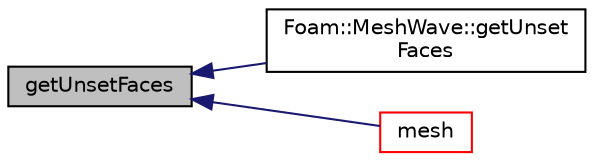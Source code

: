 digraph "getUnsetFaces"
{
  bgcolor="transparent";
  edge [fontname="Helvetica",fontsize="10",labelfontname="Helvetica",labelfontsize="10"];
  node [fontname="Helvetica",fontsize="10",shape=record];
  rankdir="LR";
  Node802 [label="getUnsetFaces",height=0.2,width=0.4,color="black", fillcolor="grey75", style="filled", fontcolor="black"];
  Node802 -> Node803 [dir="back",color="midnightblue",fontsize="10",style="solid",fontname="Helvetica"];
  Node803 [label="Foam::MeshWave::getUnset\lFaces",height=0.2,width=0.4,color="black",URL="$a25949.html#ad4b66410e5a9555c9f64703ad044cfe7",tooltip="Get number of unvisited faces. "];
  Node802 -> Node804 [dir="back",color="midnightblue",fontsize="10",style="solid",fontname="Helvetica"];
  Node804 [label="mesh",height=0.2,width=0.4,color="red",URL="$a25945.html#ae78c91f8ff731c07ccc4351d9fe861ba",tooltip="Access mesh. "];
}
